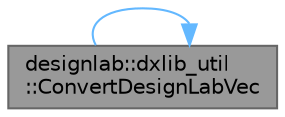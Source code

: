 digraph "designlab::dxlib_util::ConvertDesignLabVec"
{
 // LATEX_PDF_SIZE
  bgcolor="transparent";
  edge [fontname=Helvetica,fontsize=10,labelfontname=Helvetica,labelfontsize=10];
  node [fontname=Helvetica,fontsize=10,shape=box,height=0.2,width=0.4];
  rankdir="LR";
  Node1 [id="Node000001",label="designlab::dxlib_util\l::ConvertDesignLabVec",height=0.2,width=0.4,color="gray40", fillcolor="grey60", style="filled", fontcolor="black",tooltip="このプログラムで使用しているVectorと，Dxlibの座標を示すVECTORを変換する．   ロボット座標系は右手座標系，Dxlibは左手座標系(工学は右手・ゲームライブラリは左手が多い気がする)なの..."];
  Node1 -> Node1 [id="edge1_Node000001_Node000001",color="steelblue1",style="solid",tooltip=" "];
}
